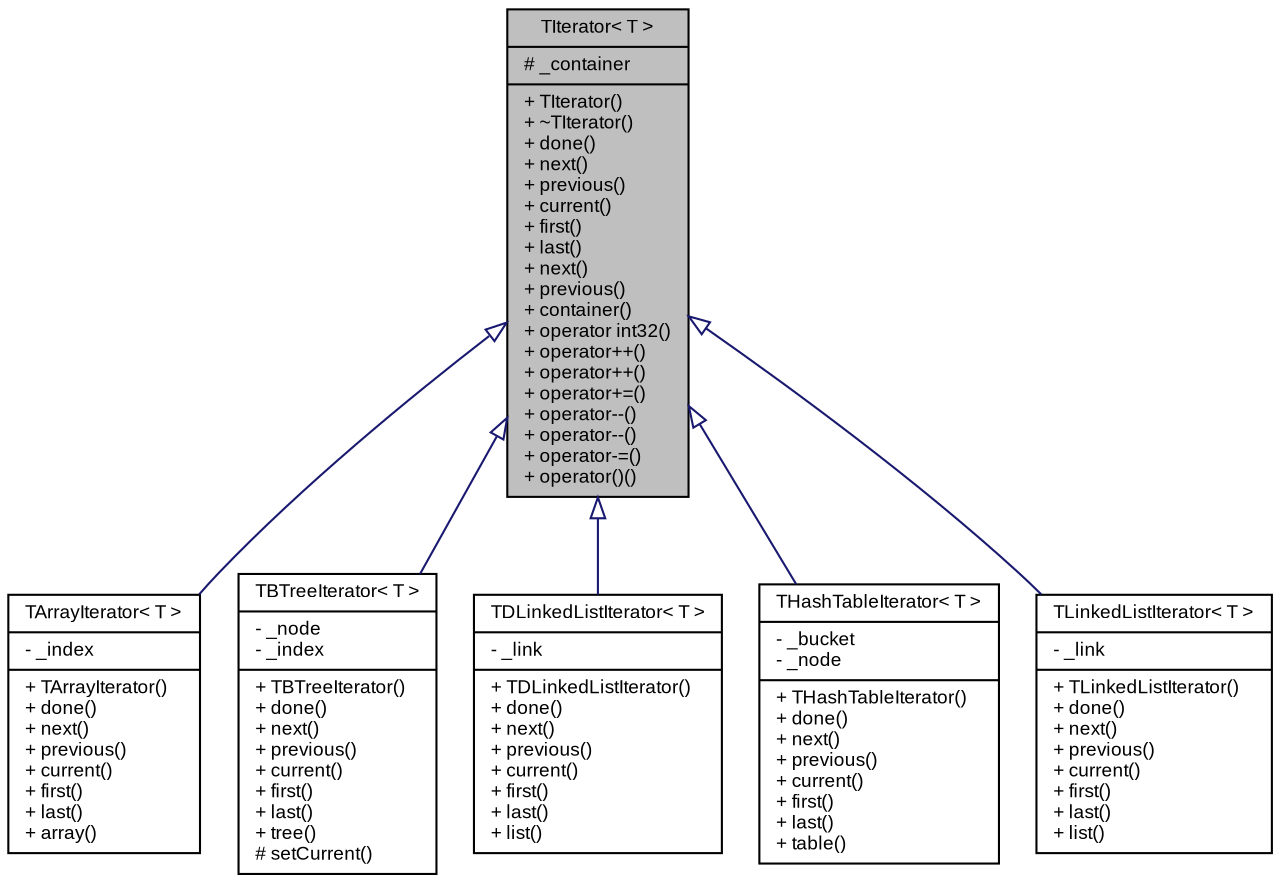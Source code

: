 digraph G
{
  bgcolor="transparent";
  edge [fontname="Arial",fontsize="9",labelfontname="Arial",labelfontsize="9"];
  node [fontname="Arial",fontsize="9",shape=record];
  Node1 [label="{TIterator\< T \>\n|# _container\l|+ TIterator()\l+ ~TIterator()\l+ done()\l+ next()\l+ previous()\l+ current()\l+ first()\l+ last()\l+ next()\l+ previous()\l+ container()\l+ operator int32()\l+ operator++()\l+ operator++()\l+ operator+=()\l+ operator--()\l+ operator--()\l+ operator-=()\l+ operator()()\l}",height=0.2,width=0.4,color="black", fillcolor="grey75", style="filled" fontcolor="black"];
  Node1 -> Node2 [dir=back,color="midnightblue",fontsize="9",style="solid",arrowtail="empty",fontname="Arial"];
  Node2 [label="{TArrayIterator\< T \>\n|- _index\l|+ TArrayIterator()\l+ done()\l+ next()\l+ previous()\l+ current()\l+ first()\l+ last()\l+ array()\l}",height=0.2,width=0.4,color="black",URL="$classSteinberg_1_1TArrayIterator.html",tooltip="Iterator for array template container."];
  Node1 -> Node3 [dir=back,color="midnightblue",fontsize="9",style="solid",arrowtail="empty",fontname="Arial"];
  Node3 [label="{TBTreeIterator\< T \>\n|- _node\l- _index\l|+ TBTreeIterator()\l+ done()\l+ next()\l+ previous()\l+ current()\l+ first()\l+ last()\l+ tree()\l# setCurrent()\l}",height=0.2,width=0.4,color="black",URL="$classSteinberg_1_1TBTreeIterator.html",tooltip="Iterator for the BTree template."];
  Node1 -> Node4 [dir=back,color="midnightblue",fontsize="9",style="solid",arrowtail="empty",fontname="Arial"];
  Node4 [label="{TDLinkedListIterator\< T \>\n|- _link\l|+ TDLinkedListIterator()\l+ done()\l+ next()\l+ previous()\l+ current()\l+ first()\l+ last()\l+ list()\l}",height=0.2,width=0.4,color="black",URL="$classSteinberg_1_1TDLinkedListIterator.html",tooltip="Iterator for doubly linked template list."];
  Node1 -> Node5 [dir=back,color="midnightblue",fontsize="9",style="solid",arrowtail="empty",fontname="Arial"];
  Node5 [label="{THashTableIterator\< T \>\n|- _bucket\l- _node\l|+ THashTableIterator()\l+ done()\l+ next()\l+ previous()\l+ current()\l+ first()\l+ last()\l+ table()\l}",height=0.2,width=0.4,color="black",URL="$classSteinberg_1_1THashTableIterator.html",tooltip="Iterator for a THashTable."];
  Node1 -> Node6 [dir=back,color="midnightblue",fontsize="9",style="solid",arrowtail="empty",fontname="Arial"];
  Node6 [label="{TLinkedListIterator\< T \>\n|- _link\l|+ TLinkedListIterator()\l+ done()\l+ next()\l+ previous()\l+ current()\l+ first()\l+ last()\l+ list()\l}",height=0.2,width=0.4,color="black",URL="$classSteinberg_1_1TLinkedListIterator.html",tooltip="Iterator for single linked template list."];
}
